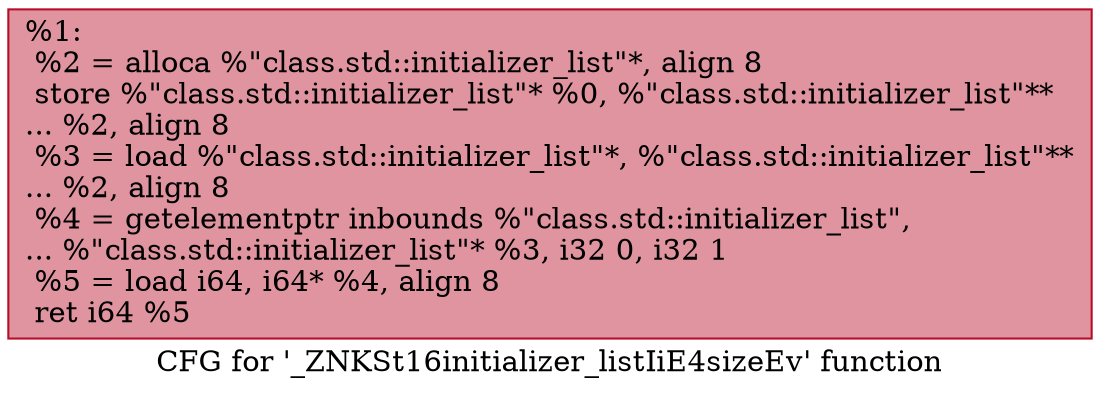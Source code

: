digraph "CFG for '_ZNKSt16initializer_listIiE4sizeEv' function" {
	label="CFG for '_ZNKSt16initializer_listIiE4sizeEv' function";

	Node0x55e53ef95d70 [shape=record,color="#b70d28ff", style=filled, fillcolor="#b70d2870",label="{%1:\l  %2 = alloca %\"class.std::initializer_list\"*, align 8\l  store %\"class.std::initializer_list\"* %0, %\"class.std::initializer_list\"**\l... %2, align 8\l  %3 = load %\"class.std::initializer_list\"*, %\"class.std::initializer_list\"**\l... %2, align 8\l  %4 = getelementptr inbounds %\"class.std::initializer_list\",\l... %\"class.std::initializer_list\"* %3, i32 0, i32 1\l  %5 = load i64, i64* %4, align 8\l  ret i64 %5\l}"];
}
